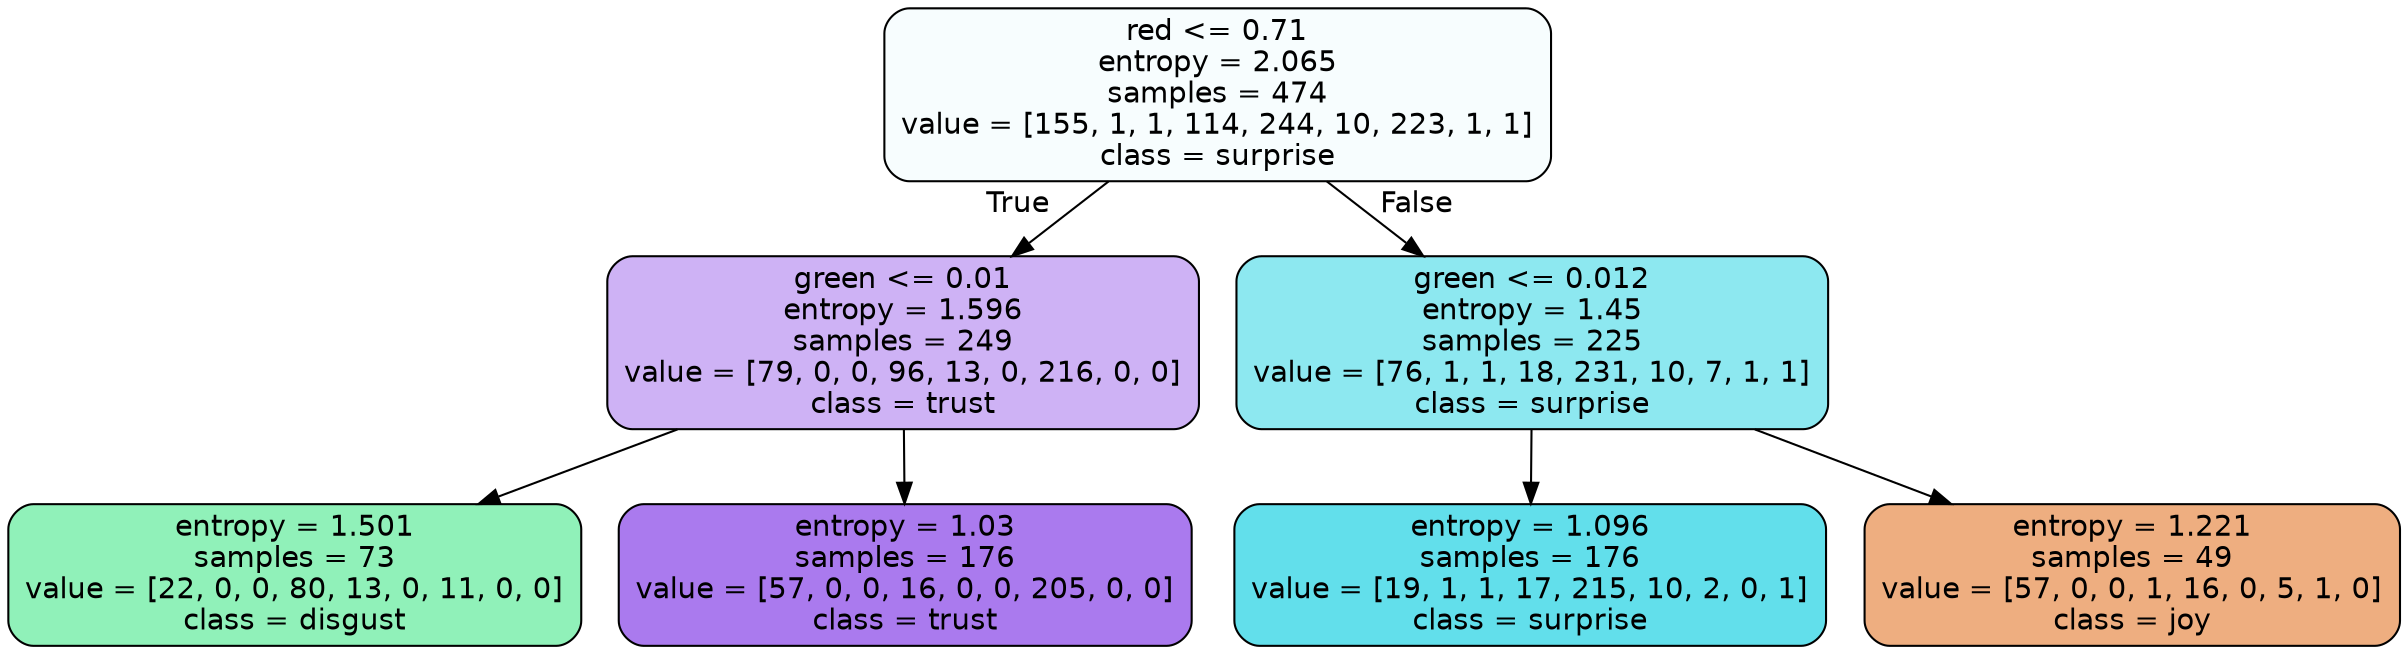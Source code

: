 digraph Tree {
node [shape=box, style="filled, rounded", color="black", fontname=helvetica] ;
edge [fontname=helvetica] ;
0 [label="red <= 0.71\nentropy = 2.065\nsamples = 474\nvalue = [155, 1, 1, 114, 244, 10, 223, 1, 1]\nclass = surprise", fillcolor="#39d7e50a"] ;
1 [label="green <= 0.01\nentropy = 1.596\nsamples = 249\nvalue = [79, 0, 0, 96, 13, 0, 216, 0, 0]\nclass = trust", fillcolor="#8139e563"] ;
0 -> 1 [labeldistance=2.5, labelangle=45, headlabel="True"] ;
2 [label="entropy = 1.501\nsamples = 73\nvalue = [22, 0, 0, 80, 13, 0, 11, 0, 0]\nclass = disgust", fillcolor="#39e5818e"] ;
1 -> 2 ;
3 [label="entropy = 1.03\nsamples = 176\nvalue = [57, 0, 0, 16, 0, 0, 205, 0, 0]\nclass = trust", fillcolor="#8139e5ab"] ;
1 -> 3 ;
4 [label="green <= 0.012\nentropy = 1.45\nsamples = 225\nvalue = [76, 1, 1, 18, 231, 10, 7, 1, 1]\nclass = surprise", fillcolor="#39d7e592"] ;
0 -> 4 [labeldistance=2.5, labelangle=-45, headlabel="False"] ;
5 [label="entropy = 1.096\nsamples = 176\nvalue = [19, 1, 1, 17, 215, 10, 2, 0, 1]\nclass = surprise", fillcolor="#39d7e5ca"] ;
4 -> 5 ;
6 [label="entropy = 1.221\nsamples = 49\nvalue = [57, 0, 0, 1, 16, 0, 5, 1, 0]\nclass = joy", fillcolor="#e58139a3"] ;
4 -> 6 ;
}
